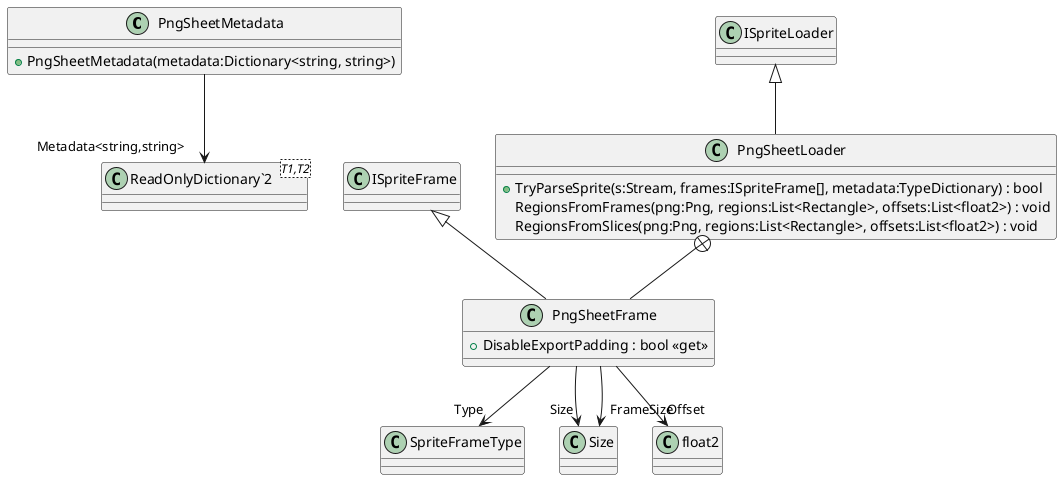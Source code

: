 @startuml
class PngSheetMetadata {
    + PngSheetMetadata(metadata:Dictionary<string, string>)
}
class PngSheetLoader {
    + TryParseSprite(s:Stream, frames:ISpriteFrame[], metadata:TypeDictionary) : bool
    RegionsFromFrames(png:Png, regions:List<Rectangle>, offsets:List<float2>) : void
    RegionsFromSlices(png:Png, regions:List<Rectangle>, offsets:List<float2>) : void
}
class "ReadOnlyDictionary`2"<T1,T2> {
}
class PngSheetFrame {
    + DisableExportPadding : bool <<get>>
}
PngSheetMetadata --> "Metadata<string,string>" "ReadOnlyDictionary`2"
ISpriteLoader <|-- PngSheetLoader
PngSheetLoader +-- PngSheetFrame
ISpriteFrame <|-- PngSheetFrame
PngSheetFrame --> "Type" SpriteFrameType
PngSheetFrame --> "Size" Size
PngSheetFrame --> "FrameSize" Size
PngSheetFrame --> "Offset" float2
@enduml
